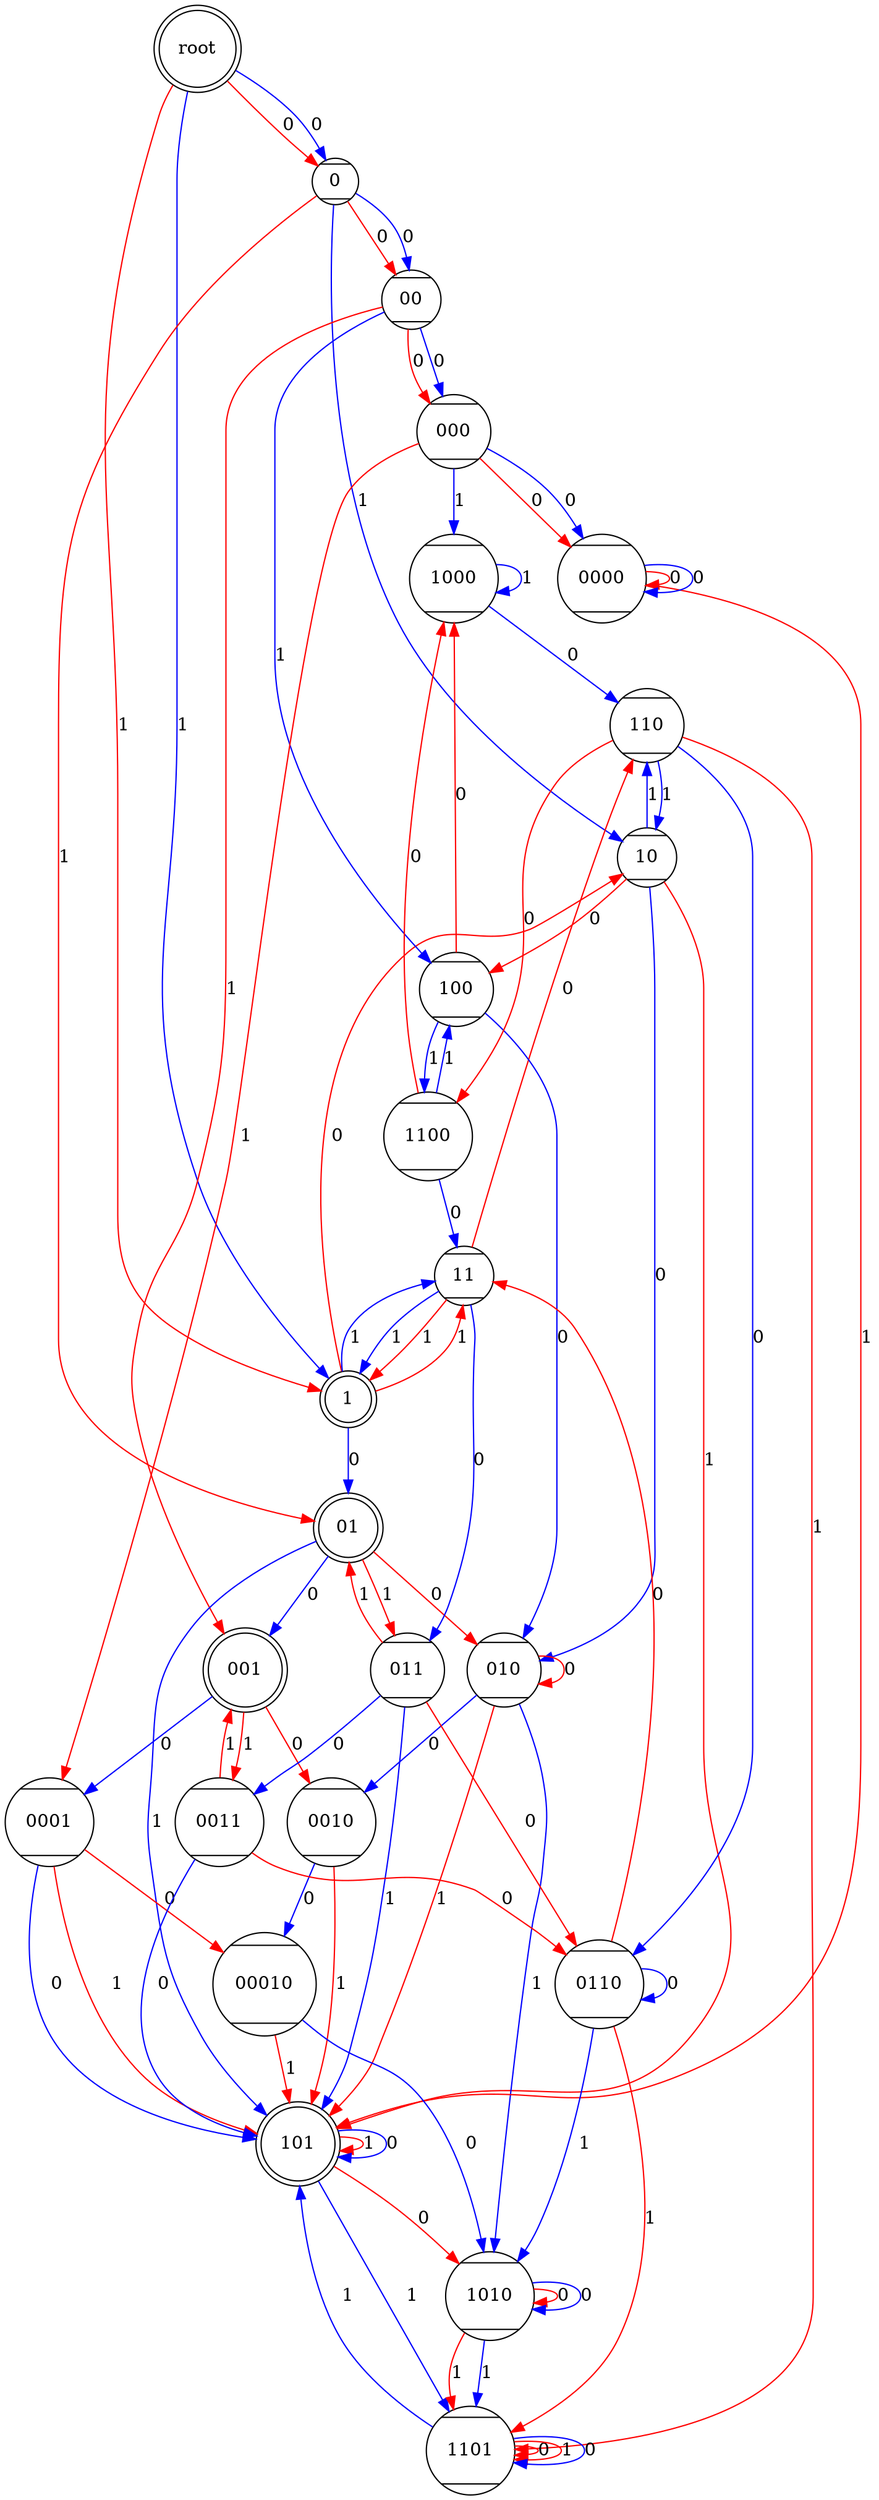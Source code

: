 digraph{ 
root  [shape = doublecircle]
0 [shape = Mcircle]
root -> 0 [color = red, label = 0] 
1 [shape = doublecircle]
root -> 1 [color = red, label = 1] 
root -> 0 [color = blue, label = 0] 
root -> 1 [color = blue, label = 1] 
00 [shape = Mcircle]
0 -> 00 [color = red, label = 0] 
01 [shape = doublecircle]
0 -> 01 [color = red, label = 1] 
0 -> 00 [color = blue, label = 0] 
10 [shape = Mcircle]
0 -> 10 [color = blue, label = 1] 
1 -> 10 [color = red, label = 0] 
11 [shape = Mcircle]
1 -> 11 [color = red, label = 1] 
1 -> 01 [color = blue, label = 0] 
1 -> 11 [color = blue, label = 1] 
000 [shape = Mcircle]
00 -> 000 [color = red, label = 0] 
001 [shape = doublecircle]
00 -> 001 [color = red, label = 1] 
00 -> 000 [color = blue, label = 0] 
100 [shape = Mcircle]
00 -> 100 [color = blue, label = 1] 
010 [shape = Mcircle]
01 -> 010 [color = red, label = 0] 
011 [shape = Mcircle]
01 -> 011 [color = red, label = 1] 
01 -> 001 [color = blue, label = 0] 
101 [shape = doublecircle]
01 -> 101 [color = blue, label = 1] 
10 -> 100 [color = red, label = 0] 
10 -> 101 [color = red, label = 1] 
10 -> 010 [color = blue, label = 0] 
110 [shape = Mcircle]
10 -> 110 [color = blue, label = 1] 
11 -> 110 [color = red, label = 0] 
11 -> 1 [color = red, label = 1] 
11 -> 011 [color = blue, label = 0] 
11 -> 1 [color = blue, label = 1] 
0000 [shape = Mcircle]
000 -> 0000 [color = red, label = 0] 
0001 [shape = Mcircle]
000 -> 0001 [color = red, label = 1] 
000 -> 0000 [color = blue, label = 0] 
1000 [shape = Mcircle]
000 -> 1000 [color = blue, label = 1] 
0010 [shape = Mcircle]
001 -> 0010 [color = red, label = 0] 
0011 [shape = Mcircle]
001 -> 0011 [color = red, label = 1] 
001 -> 0001 [color = blue, label = 0] 
100 -> 1000 [color = red, label = 0] 
100 -> 010 [color = blue, label = 0] 
1100 [shape = Mcircle]
100 -> 1100 [color = blue, label = 1] 
010 -> 010 [color = red, label = 0] 
010 -> 101 [color = red, label = 1] 
010 -> 0010 [color = blue, label = 0] 
1010 [shape = Mcircle]
010 -> 1010 [color = blue, label = 1] 
0110 [shape = Mcircle]
011 -> 0110 [color = red, label = 0] 
011 -> 01 [color = red, label = 1] 
011 -> 0011 [color = blue, label = 0] 
011 -> 101 [color = blue, label = 1] 
101 -> 1010 [color = red, label = 0] 
101 -> 101 [color = red, label = 1] 
101 -> 101 [color = blue, label = 0] 
1101 [shape = Mcircle]
101 -> 1101 [color = blue, label = 1] 
110 -> 1100 [color = red, label = 0] 
110 -> 1101 [color = red, label = 1] 
110 -> 0110 [color = blue, label = 0] 
110 -> 10 [color = blue, label = 1] 
0000 -> 0000 [color = red, label = 0] 
0000 -> 101 [color = red, label = 1] 
0000 -> 0000 [color = blue, label = 0] 
00010 [shape = Mcircle]
0001 -> 00010 [color = red, label = 0] 
0001 -> 101 [color = red, label = 1] 
0001 -> 101 [color = blue, label = 0] 
1000 -> 110 [color = blue, label = 0] 
1000 -> 1000 [color = blue, label = 1] 
0010 -> 101 [color = red, label = 1] 
0010 -> 00010 [color = blue, label = 0] 
0011 -> 0110 [color = red, label = 0] 
0011 -> 001 [color = red, label = 1] 
0011 -> 101 [color = blue, label = 0] 
1100 -> 1000 [color = red, label = 0] 
1100 -> 11 [color = blue, label = 0] 
1100 -> 100 [color = blue, label = 1] 
1010 -> 1010 [color = red, label = 0] 
1010 -> 1101 [color = red, label = 1] 
1010 -> 1010 [color = blue, label = 0] 
1010 -> 1101 [color = blue, label = 1] 
0110 -> 11 [color = red, label = 0] 
0110 -> 1101 [color = red, label = 1] 
0110 -> 0110 [color = blue, label = 0] 
0110 -> 1010 [color = blue, label = 1] 
1101 -> 1101 [color = red, label = 0] 
1101 -> 1101 [color = red, label = 1] 
1101 -> 1101 [color = blue, label = 0] 
1101 -> 101 [color = blue, label = 1] 
00010 -> 101 [color = red, label = 1] 
00010 -> 1010 [color = blue, label = 0] 
} 
